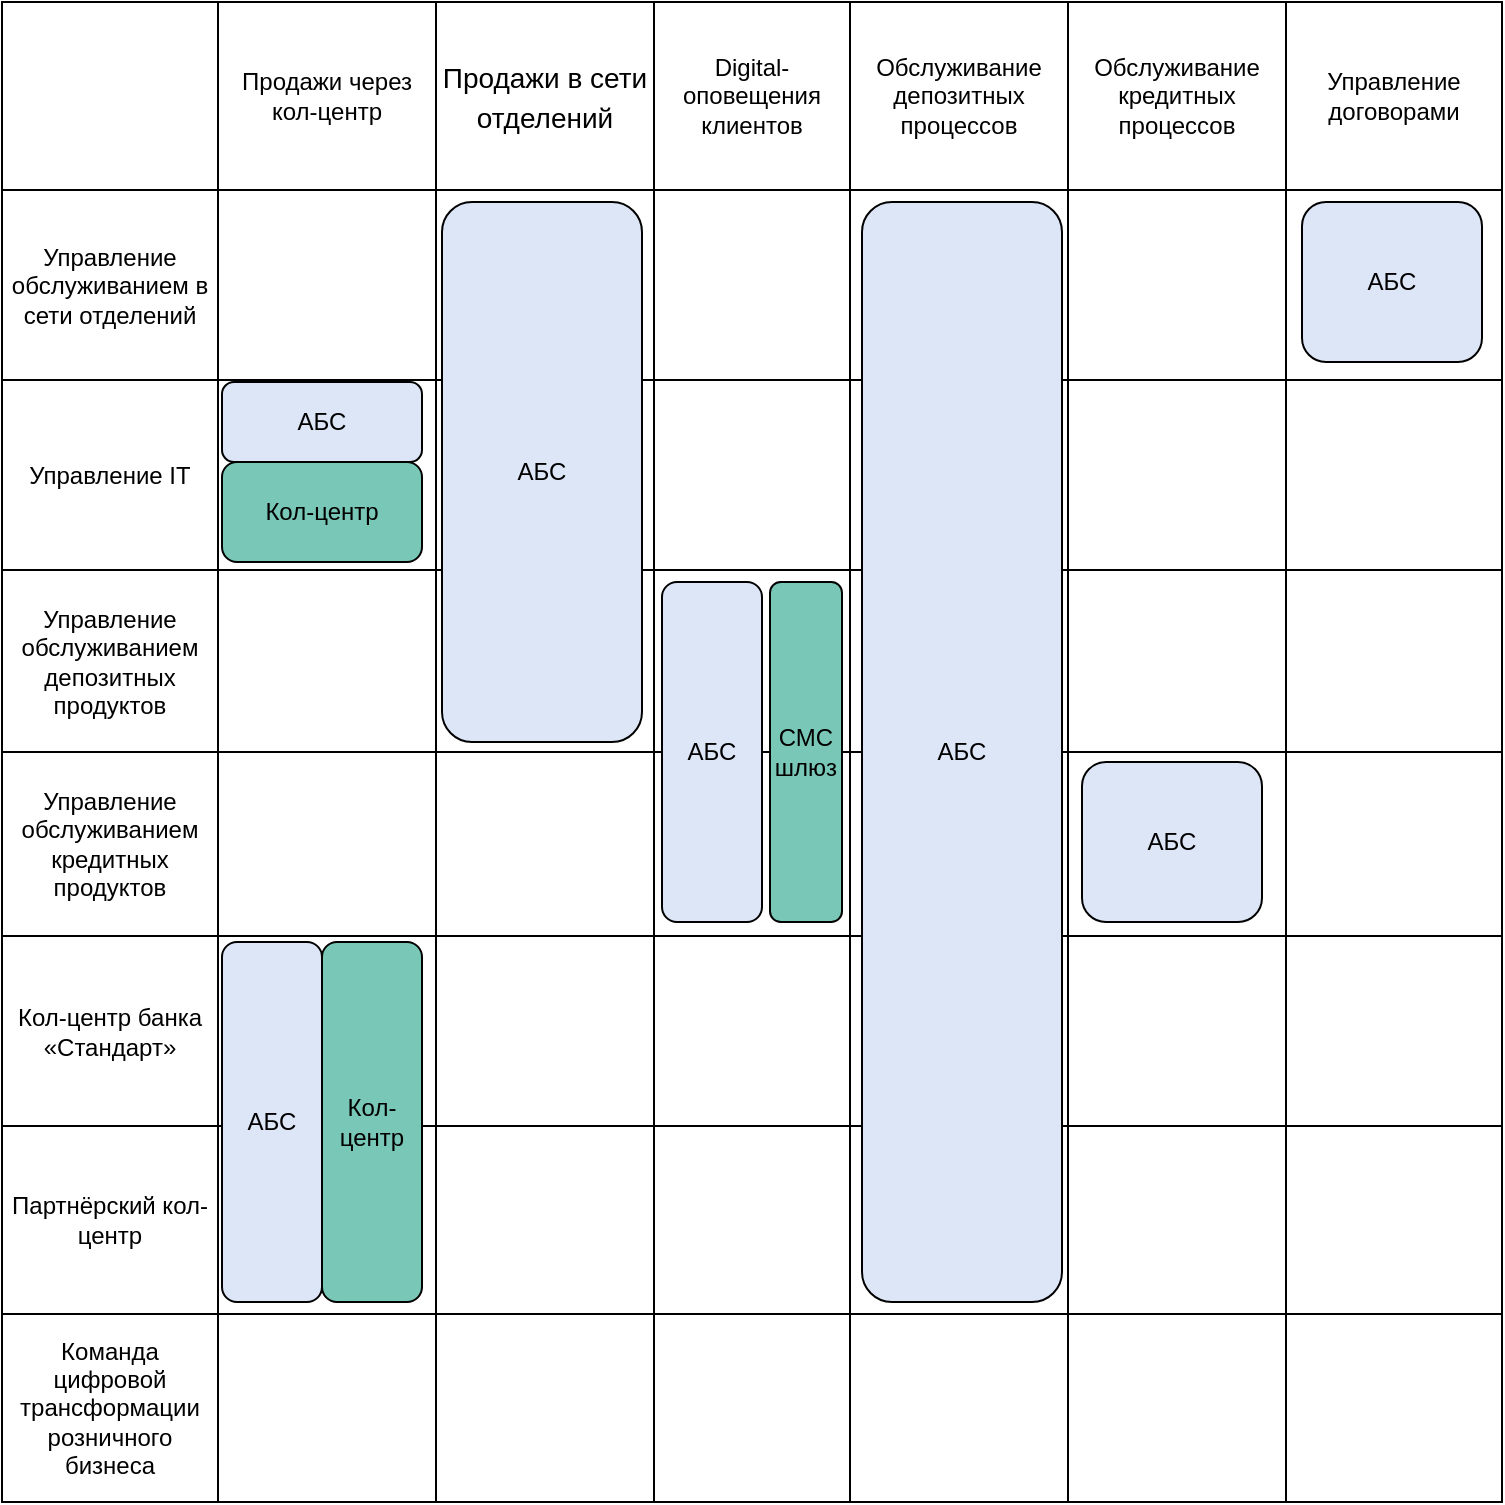 <mxfile version="26.0.3">
  <diagram name="Страница — 1" id="bmZvstxuSnhZ3gqmQiWi">
    <mxGraphModel dx="1434" dy="844" grid="1" gridSize="10" guides="1" tooltips="1" connect="1" arrows="1" fold="1" page="1" pageScale="1" pageWidth="827" pageHeight="1169" math="0" shadow="0">
      <root>
        <mxCell id="0" />
        <mxCell id="1" parent="0" />
        <mxCell id="D1Hiaziop_RmGOF_5sa1-60" value="" style="shape=table;startSize=0;container=1;collapsible=0;childLayout=tableLayout;" vertex="1" parent="1">
          <mxGeometry x="30" y="30" width="750" height="750" as="geometry" />
        </mxCell>
        <mxCell id="D1Hiaziop_RmGOF_5sa1-61" value="" style="shape=tableRow;horizontal=0;startSize=0;swimlaneHead=0;swimlaneBody=0;strokeColor=inherit;top=0;left=0;bottom=0;right=0;collapsible=0;dropTarget=0;fillColor=none;points=[[0,0.5],[1,0.5]];portConstraint=eastwest;fontSize=16;" vertex="1" parent="D1Hiaziop_RmGOF_5sa1-60">
          <mxGeometry width="750" height="94" as="geometry" />
        </mxCell>
        <mxCell id="D1Hiaziop_RmGOF_5sa1-62" value="" style="shape=partialRectangle;html=1;whiteSpace=wrap;connectable=0;strokeColor=inherit;overflow=hidden;fillColor=none;top=0;left=0;bottom=0;right=0;pointerEvents=1;fontSize=16;" vertex="1" parent="D1Hiaziop_RmGOF_5sa1-61">
          <mxGeometry width="108" height="94" as="geometry">
            <mxRectangle width="108" height="94" as="alternateBounds" />
          </mxGeometry>
        </mxCell>
        <mxCell id="D1Hiaziop_RmGOF_5sa1-63" value="Продажи через кол-центр" style="shape=partialRectangle;html=1;whiteSpace=wrap;connectable=0;strokeColor=inherit;overflow=hidden;fillColor=none;top=0;left=0;bottom=0;right=0;pointerEvents=1;" vertex="1" parent="D1Hiaziop_RmGOF_5sa1-61">
          <mxGeometry x="108" width="109" height="94" as="geometry">
            <mxRectangle width="109" height="94" as="alternateBounds" />
          </mxGeometry>
        </mxCell>
        <mxCell id="D1Hiaziop_RmGOF_5sa1-64" value="&lt;span style=&quot;font-family: Arial; font-size: 14px; background-color: rgb(255, 255, 255);&quot;&gt;Продажи в сети отделений&lt;/span&gt;" style="shape=partialRectangle;html=1;whiteSpace=wrap;connectable=0;strokeColor=inherit;overflow=hidden;fillColor=none;top=0;left=0;bottom=0;right=0;pointerEvents=1;fontSize=16;" vertex="1" parent="D1Hiaziop_RmGOF_5sa1-61">
          <mxGeometry x="217" width="109" height="94" as="geometry">
            <mxRectangle width="109" height="94" as="alternateBounds" />
          </mxGeometry>
        </mxCell>
        <mxCell id="D1Hiaziop_RmGOF_5sa1-85" value="Digital-оповещения клиентов" style="shape=partialRectangle;html=1;whiteSpace=wrap;connectable=0;strokeColor=inherit;overflow=hidden;fillColor=none;top=0;left=0;bottom=0;right=0;pointerEvents=1;" vertex="1" parent="D1Hiaziop_RmGOF_5sa1-61">
          <mxGeometry x="326" width="98" height="94" as="geometry">
            <mxRectangle width="98" height="94" as="alternateBounds" />
          </mxGeometry>
        </mxCell>
        <mxCell id="D1Hiaziop_RmGOF_5sa1-88" value="Обслуживание депозитных процессов" style="shape=partialRectangle;html=1;whiteSpace=wrap;connectable=0;strokeColor=inherit;overflow=hidden;fillColor=none;top=0;left=0;bottom=0;right=0;pointerEvents=1;" vertex="1" parent="D1Hiaziop_RmGOF_5sa1-61">
          <mxGeometry x="424" width="109" height="94" as="geometry">
            <mxRectangle width="109" height="94" as="alternateBounds" />
          </mxGeometry>
        </mxCell>
        <mxCell id="D1Hiaziop_RmGOF_5sa1-91" value="Обслуживание кредитных процессов" style="shape=partialRectangle;html=1;whiteSpace=wrap;connectable=0;strokeColor=inherit;overflow=hidden;fillColor=none;top=0;left=0;bottom=0;right=0;pointerEvents=1;" vertex="1" parent="D1Hiaziop_RmGOF_5sa1-61">
          <mxGeometry x="533" width="109" height="94" as="geometry">
            <mxRectangle width="109" height="94" as="alternateBounds" />
          </mxGeometry>
        </mxCell>
        <mxCell id="D1Hiaziop_RmGOF_5sa1-115" value="Управление договорами" style="shape=partialRectangle;html=1;whiteSpace=wrap;connectable=0;strokeColor=inherit;overflow=hidden;fillColor=none;top=0;left=0;bottom=0;right=0;pointerEvents=1;" vertex="1" parent="D1Hiaziop_RmGOF_5sa1-61">
          <mxGeometry x="642" width="108" height="94" as="geometry">
            <mxRectangle width="108" height="94" as="alternateBounds" />
          </mxGeometry>
        </mxCell>
        <mxCell id="D1Hiaziop_RmGOF_5sa1-65" value="" style="shape=tableRow;horizontal=0;startSize=0;swimlaneHead=0;swimlaneBody=0;strokeColor=inherit;top=0;left=0;bottom=0;right=0;collapsible=0;dropTarget=0;fillColor=none;points=[[0,0.5],[1,0.5]];portConstraint=eastwest;fontSize=16;" vertex="1" parent="D1Hiaziop_RmGOF_5sa1-60">
          <mxGeometry y="94" width="750" height="95" as="geometry" />
        </mxCell>
        <mxCell id="D1Hiaziop_RmGOF_5sa1-66" value="Управление обслуживанием в сети отделений" style="shape=partialRectangle;html=1;whiteSpace=wrap;connectable=0;strokeColor=inherit;overflow=hidden;fillColor=none;top=0;left=0;bottom=0;right=0;pointerEvents=1;" vertex="1" parent="D1Hiaziop_RmGOF_5sa1-65">
          <mxGeometry width="108" height="95" as="geometry">
            <mxRectangle width="108" height="95" as="alternateBounds" />
          </mxGeometry>
        </mxCell>
        <mxCell id="D1Hiaziop_RmGOF_5sa1-67" value="" style="shape=partialRectangle;html=1;whiteSpace=wrap;connectable=0;strokeColor=inherit;overflow=hidden;fillColor=none;top=0;left=0;bottom=0;right=0;pointerEvents=1;fontSize=16;" vertex="1" parent="D1Hiaziop_RmGOF_5sa1-65">
          <mxGeometry x="108" width="109" height="95" as="geometry">
            <mxRectangle width="109" height="95" as="alternateBounds" />
          </mxGeometry>
        </mxCell>
        <mxCell id="D1Hiaziop_RmGOF_5sa1-68" value="" style="shape=partialRectangle;html=1;whiteSpace=wrap;connectable=0;strokeColor=inherit;overflow=hidden;fillColor=none;top=0;left=0;bottom=0;right=0;pointerEvents=1;fontSize=16;" vertex="1" parent="D1Hiaziop_RmGOF_5sa1-65">
          <mxGeometry x="217" width="109" height="95" as="geometry">
            <mxRectangle width="109" height="95" as="alternateBounds" />
          </mxGeometry>
        </mxCell>
        <mxCell id="D1Hiaziop_RmGOF_5sa1-86" style="shape=partialRectangle;html=1;whiteSpace=wrap;connectable=0;strokeColor=inherit;overflow=hidden;fillColor=none;top=0;left=0;bottom=0;right=0;pointerEvents=1;fontSize=16;" vertex="1" parent="D1Hiaziop_RmGOF_5sa1-65">
          <mxGeometry x="326" width="98" height="95" as="geometry">
            <mxRectangle width="98" height="95" as="alternateBounds" />
          </mxGeometry>
        </mxCell>
        <mxCell id="D1Hiaziop_RmGOF_5sa1-89" style="shape=partialRectangle;html=1;whiteSpace=wrap;connectable=0;strokeColor=inherit;overflow=hidden;fillColor=none;top=0;left=0;bottom=0;right=0;pointerEvents=1;fontSize=16;" vertex="1" parent="D1Hiaziop_RmGOF_5sa1-65">
          <mxGeometry x="424" width="109" height="95" as="geometry">
            <mxRectangle width="109" height="95" as="alternateBounds" />
          </mxGeometry>
        </mxCell>
        <mxCell id="D1Hiaziop_RmGOF_5sa1-92" style="shape=partialRectangle;html=1;whiteSpace=wrap;connectable=0;strokeColor=inherit;overflow=hidden;fillColor=none;top=0;left=0;bottom=0;right=0;pointerEvents=1;fontSize=16;" vertex="1" parent="D1Hiaziop_RmGOF_5sa1-65">
          <mxGeometry x="533" width="109" height="95" as="geometry">
            <mxRectangle width="109" height="95" as="alternateBounds" />
          </mxGeometry>
        </mxCell>
        <mxCell id="D1Hiaziop_RmGOF_5sa1-116" style="shape=partialRectangle;html=1;whiteSpace=wrap;connectable=0;strokeColor=inherit;overflow=hidden;fillColor=none;top=0;left=0;bottom=0;right=0;pointerEvents=1;fontSize=16;" vertex="1" parent="D1Hiaziop_RmGOF_5sa1-65">
          <mxGeometry x="642" width="108" height="95" as="geometry">
            <mxRectangle width="108" height="95" as="alternateBounds" />
          </mxGeometry>
        </mxCell>
        <mxCell id="D1Hiaziop_RmGOF_5sa1-69" value="" style="shape=tableRow;horizontal=0;startSize=0;swimlaneHead=0;swimlaneBody=0;strokeColor=inherit;top=0;left=0;bottom=0;right=0;collapsible=0;dropTarget=0;fillColor=none;points=[[0,0.5],[1,0.5]];portConstraint=eastwest;fontSize=16;rounded=0;" vertex="1" parent="D1Hiaziop_RmGOF_5sa1-60">
          <mxGeometry y="189" width="750" height="95" as="geometry" />
        </mxCell>
        <mxCell id="D1Hiaziop_RmGOF_5sa1-70" value="Управление IT" style="shape=partialRectangle;html=1;whiteSpace=wrap;connectable=0;strokeColor=inherit;overflow=hidden;fillColor=none;top=0;left=0;bottom=0;right=0;pointerEvents=1;" vertex="1" parent="D1Hiaziop_RmGOF_5sa1-69">
          <mxGeometry width="108" height="95" as="geometry">
            <mxRectangle width="108" height="95" as="alternateBounds" />
          </mxGeometry>
        </mxCell>
        <mxCell id="D1Hiaziop_RmGOF_5sa1-71" value="" style="shape=partialRectangle;html=1;whiteSpace=wrap;connectable=0;strokeColor=inherit;overflow=hidden;fillColor=none;top=0;left=0;bottom=0;right=0;pointerEvents=1;fontSize=16;" vertex="1" parent="D1Hiaziop_RmGOF_5sa1-69">
          <mxGeometry x="108" width="109" height="95" as="geometry">
            <mxRectangle width="109" height="95" as="alternateBounds" />
          </mxGeometry>
        </mxCell>
        <mxCell id="D1Hiaziop_RmGOF_5sa1-72" value="" style="shape=partialRectangle;html=1;whiteSpace=wrap;connectable=0;strokeColor=inherit;overflow=hidden;fillColor=none;top=0;left=0;bottom=0;right=0;pointerEvents=1;fontSize=16;" vertex="1" parent="D1Hiaziop_RmGOF_5sa1-69">
          <mxGeometry x="217" width="109" height="95" as="geometry">
            <mxRectangle width="109" height="95" as="alternateBounds" />
          </mxGeometry>
        </mxCell>
        <mxCell id="D1Hiaziop_RmGOF_5sa1-87" style="shape=partialRectangle;html=1;whiteSpace=wrap;connectable=0;strokeColor=inherit;overflow=hidden;fillColor=none;top=0;left=0;bottom=0;right=0;pointerEvents=1;fontSize=16;" vertex="1" parent="D1Hiaziop_RmGOF_5sa1-69">
          <mxGeometry x="326" width="98" height="95" as="geometry">
            <mxRectangle width="98" height="95" as="alternateBounds" />
          </mxGeometry>
        </mxCell>
        <mxCell id="D1Hiaziop_RmGOF_5sa1-90" style="shape=partialRectangle;html=1;whiteSpace=wrap;connectable=0;strokeColor=inherit;overflow=hidden;fillColor=none;top=0;left=0;bottom=0;right=0;pointerEvents=1;fontSize=16;" vertex="1" parent="D1Hiaziop_RmGOF_5sa1-69">
          <mxGeometry x="424" width="109" height="95" as="geometry">
            <mxRectangle width="109" height="95" as="alternateBounds" />
          </mxGeometry>
        </mxCell>
        <mxCell id="D1Hiaziop_RmGOF_5sa1-93" style="shape=partialRectangle;html=1;whiteSpace=wrap;connectable=0;strokeColor=inherit;overflow=hidden;fillColor=none;top=0;left=0;bottom=0;right=0;pointerEvents=1;fontSize=16;" vertex="1" parent="D1Hiaziop_RmGOF_5sa1-69">
          <mxGeometry x="533" width="109" height="95" as="geometry">
            <mxRectangle width="109" height="95" as="alternateBounds" />
          </mxGeometry>
        </mxCell>
        <mxCell id="D1Hiaziop_RmGOF_5sa1-117" style="shape=partialRectangle;html=1;whiteSpace=wrap;connectable=0;strokeColor=inherit;overflow=hidden;fillColor=none;top=0;left=0;bottom=0;right=0;pointerEvents=1;fontSize=16;" vertex="1" parent="D1Hiaziop_RmGOF_5sa1-69">
          <mxGeometry x="642" width="108" height="95" as="geometry">
            <mxRectangle width="108" height="95" as="alternateBounds" />
          </mxGeometry>
        </mxCell>
        <mxCell id="D1Hiaziop_RmGOF_5sa1-121" style="shape=tableRow;horizontal=0;startSize=0;swimlaneHead=0;swimlaneBody=0;strokeColor=inherit;top=0;left=0;bottom=0;right=0;collapsible=0;dropTarget=0;fillColor=none;points=[[0,0.5],[1,0.5]];portConstraint=eastwest;fontSize=16;rounded=0;" vertex="1" parent="D1Hiaziop_RmGOF_5sa1-60">
          <mxGeometry y="284" width="750" height="91" as="geometry" />
        </mxCell>
        <mxCell id="D1Hiaziop_RmGOF_5sa1-122" value="Управление обслуживанием депозитных продуктов" style="shape=partialRectangle;html=1;whiteSpace=wrap;connectable=0;strokeColor=inherit;overflow=hidden;fillColor=none;top=0;left=0;bottom=0;right=0;pointerEvents=1;" vertex="1" parent="D1Hiaziop_RmGOF_5sa1-121">
          <mxGeometry width="108" height="91" as="geometry">
            <mxRectangle width="108" height="91" as="alternateBounds" />
          </mxGeometry>
        </mxCell>
        <mxCell id="D1Hiaziop_RmGOF_5sa1-123" style="shape=partialRectangle;html=1;whiteSpace=wrap;connectable=0;strokeColor=inherit;overflow=hidden;fillColor=none;top=0;left=0;bottom=0;right=0;pointerEvents=1;fontSize=16;" vertex="1" parent="D1Hiaziop_RmGOF_5sa1-121">
          <mxGeometry x="108" width="109" height="91" as="geometry">
            <mxRectangle width="109" height="91" as="alternateBounds" />
          </mxGeometry>
        </mxCell>
        <mxCell id="D1Hiaziop_RmGOF_5sa1-124" style="shape=partialRectangle;html=1;whiteSpace=wrap;connectable=0;strokeColor=inherit;overflow=hidden;fillColor=none;top=0;left=0;bottom=0;right=0;pointerEvents=1;fontSize=16;" vertex="1" parent="D1Hiaziop_RmGOF_5sa1-121">
          <mxGeometry x="217" width="109" height="91" as="geometry">
            <mxRectangle width="109" height="91" as="alternateBounds" />
          </mxGeometry>
        </mxCell>
        <mxCell id="D1Hiaziop_RmGOF_5sa1-125" style="shape=partialRectangle;html=1;whiteSpace=wrap;connectable=0;strokeColor=inherit;overflow=hidden;fillColor=none;top=0;left=0;bottom=0;right=0;pointerEvents=1;fontSize=16;" vertex="1" parent="D1Hiaziop_RmGOF_5sa1-121">
          <mxGeometry x="326" width="98" height="91" as="geometry">
            <mxRectangle width="98" height="91" as="alternateBounds" />
          </mxGeometry>
        </mxCell>
        <mxCell id="D1Hiaziop_RmGOF_5sa1-126" style="shape=partialRectangle;html=1;whiteSpace=wrap;connectable=0;strokeColor=inherit;overflow=hidden;fillColor=none;top=0;left=0;bottom=0;right=0;pointerEvents=1;fontSize=16;" vertex="1" parent="D1Hiaziop_RmGOF_5sa1-121">
          <mxGeometry x="424" width="109" height="91" as="geometry">
            <mxRectangle width="109" height="91" as="alternateBounds" />
          </mxGeometry>
        </mxCell>
        <mxCell id="D1Hiaziop_RmGOF_5sa1-127" style="shape=partialRectangle;html=1;whiteSpace=wrap;connectable=0;strokeColor=inherit;overflow=hidden;fillColor=none;top=0;left=0;bottom=0;right=0;pointerEvents=1;fontSize=16;" vertex="1" parent="D1Hiaziop_RmGOF_5sa1-121">
          <mxGeometry x="533" width="109" height="91" as="geometry">
            <mxRectangle width="109" height="91" as="alternateBounds" />
          </mxGeometry>
        </mxCell>
        <mxCell id="D1Hiaziop_RmGOF_5sa1-128" style="shape=partialRectangle;html=1;whiteSpace=wrap;connectable=0;strokeColor=inherit;overflow=hidden;fillColor=none;top=0;left=0;bottom=0;right=0;pointerEvents=1;fontSize=16;" vertex="1" parent="D1Hiaziop_RmGOF_5sa1-121">
          <mxGeometry x="642" width="108" height="91" as="geometry">
            <mxRectangle width="108" height="91" as="alternateBounds" />
          </mxGeometry>
        </mxCell>
        <mxCell id="D1Hiaziop_RmGOF_5sa1-108" style="shape=tableRow;horizontal=0;startSize=0;swimlaneHead=0;swimlaneBody=0;strokeColor=inherit;top=0;left=0;bottom=0;right=0;collapsible=0;dropTarget=0;fillColor=none;points=[[0,0.5],[1,0.5]];portConstraint=eastwest;fontSize=16;rounded=0;" vertex="1" parent="D1Hiaziop_RmGOF_5sa1-60">
          <mxGeometry y="375" width="750" height="92" as="geometry" />
        </mxCell>
        <mxCell id="D1Hiaziop_RmGOF_5sa1-109" value="Управление обслуживанием кредитных продуктов" style="shape=partialRectangle;html=1;whiteSpace=wrap;connectable=0;strokeColor=inherit;overflow=hidden;fillColor=none;top=0;left=0;bottom=0;right=0;pointerEvents=1;" vertex="1" parent="D1Hiaziop_RmGOF_5sa1-108">
          <mxGeometry width="108" height="92" as="geometry">
            <mxRectangle width="108" height="92" as="alternateBounds" />
          </mxGeometry>
        </mxCell>
        <mxCell id="D1Hiaziop_RmGOF_5sa1-110" style="shape=partialRectangle;html=1;whiteSpace=wrap;connectable=0;strokeColor=inherit;overflow=hidden;fillColor=none;top=0;left=0;bottom=0;right=0;pointerEvents=1;fontSize=16;" vertex="1" parent="D1Hiaziop_RmGOF_5sa1-108">
          <mxGeometry x="108" width="109" height="92" as="geometry">
            <mxRectangle width="109" height="92" as="alternateBounds" />
          </mxGeometry>
        </mxCell>
        <mxCell id="D1Hiaziop_RmGOF_5sa1-111" style="shape=partialRectangle;html=1;whiteSpace=wrap;connectable=0;strokeColor=inherit;overflow=hidden;fillColor=none;top=0;left=0;bottom=0;right=0;pointerEvents=1;fontSize=16;" vertex="1" parent="D1Hiaziop_RmGOF_5sa1-108">
          <mxGeometry x="217" width="109" height="92" as="geometry">
            <mxRectangle width="109" height="92" as="alternateBounds" />
          </mxGeometry>
        </mxCell>
        <mxCell id="D1Hiaziop_RmGOF_5sa1-112" style="shape=partialRectangle;html=1;whiteSpace=wrap;connectable=0;strokeColor=inherit;overflow=hidden;fillColor=none;top=0;left=0;bottom=0;right=0;pointerEvents=1;fontSize=16;" vertex="1" parent="D1Hiaziop_RmGOF_5sa1-108">
          <mxGeometry x="326" width="98" height="92" as="geometry">
            <mxRectangle width="98" height="92" as="alternateBounds" />
          </mxGeometry>
        </mxCell>
        <mxCell id="D1Hiaziop_RmGOF_5sa1-113" style="shape=partialRectangle;html=1;whiteSpace=wrap;connectable=0;strokeColor=inherit;overflow=hidden;fillColor=none;top=0;left=0;bottom=0;right=0;pointerEvents=1;fontSize=16;" vertex="1" parent="D1Hiaziop_RmGOF_5sa1-108">
          <mxGeometry x="424" width="109" height="92" as="geometry">
            <mxRectangle width="109" height="92" as="alternateBounds" />
          </mxGeometry>
        </mxCell>
        <mxCell id="D1Hiaziop_RmGOF_5sa1-114" style="shape=partialRectangle;html=1;whiteSpace=wrap;connectable=0;strokeColor=inherit;overflow=hidden;fillColor=none;top=0;left=0;bottom=0;right=0;pointerEvents=1;fontSize=16;" vertex="1" parent="D1Hiaziop_RmGOF_5sa1-108">
          <mxGeometry x="533" width="109" height="92" as="geometry">
            <mxRectangle width="109" height="92" as="alternateBounds" />
          </mxGeometry>
        </mxCell>
        <mxCell id="D1Hiaziop_RmGOF_5sa1-118" style="shape=partialRectangle;html=1;whiteSpace=wrap;connectable=0;strokeColor=inherit;overflow=hidden;fillColor=none;top=0;left=0;bottom=0;right=0;pointerEvents=1;fontSize=16;" vertex="1" parent="D1Hiaziop_RmGOF_5sa1-108">
          <mxGeometry x="642" width="108" height="92" as="geometry">
            <mxRectangle width="108" height="92" as="alternateBounds" />
          </mxGeometry>
        </mxCell>
        <mxCell id="D1Hiaziop_RmGOF_5sa1-101" style="shape=tableRow;horizontal=0;startSize=0;swimlaneHead=0;swimlaneBody=0;strokeColor=inherit;top=0;left=0;bottom=0;right=0;collapsible=0;dropTarget=0;fillColor=none;points=[[0,0.5],[1,0.5]];portConstraint=eastwest;fontSize=16;rounded=0;" vertex="1" parent="D1Hiaziop_RmGOF_5sa1-60">
          <mxGeometry y="467" width="750" height="95" as="geometry" />
        </mxCell>
        <mxCell id="D1Hiaziop_RmGOF_5sa1-102" value="Кол-центр банка «Стандарт»" style="shape=partialRectangle;html=1;whiteSpace=wrap;connectable=0;strokeColor=inherit;overflow=hidden;fillColor=none;top=0;left=0;bottom=0;right=0;pointerEvents=1;" vertex="1" parent="D1Hiaziop_RmGOF_5sa1-101">
          <mxGeometry width="108" height="95" as="geometry">
            <mxRectangle width="108" height="95" as="alternateBounds" />
          </mxGeometry>
        </mxCell>
        <mxCell id="D1Hiaziop_RmGOF_5sa1-103" style="shape=partialRectangle;html=1;whiteSpace=wrap;connectable=0;strokeColor=inherit;overflow=hidden;fillColor=none;top=0;left=0;bottom=0;right=0;pointerEvents=1;fontSize=16;" vertex="1" parent="D1Hiaziop_RmGOF_5sa1-101">
          <mxGeometry x="108" width="109" height="95" as="geometry">
            <mxRectangle width="109" height="95" as="alternateBounds" />
          </mxGeometry>
        </mxCell>
        <mxCell id="D1Hiaziop_RmGOF_5sa1-104" style="shape=partialRectangle;html=1;whiteSpace=wrap;connectable=0;strokeColor=inherit;overflow=hidden;fillColor=none;top=0;left=0;bottom=0;right=0;pointerEvents=1;fontSize=16;" vertex="1" parent="D1Hiaziop_RmGOF_5sa1-101">
          <mxGeometry x="217" width="109" height="95" as="geometry">
            <mxRectangle width="109" height="95" as="alternateBounds" />
          </mxGeometry>
        </mxCell>
        <mxCell id="D1Hiaziop_RmGOF_5sa1-105" style="shape=partialRectangle;html=1;whiteSpace=wrap;connectable=0;strokeColor=inherit;overflow=hidden;fillColor=none;top=0;left=0;bottom=0;right=0;pointerEvents=1;fontSize=16;" vertex="1" parent="D1Hiaziop_RmGOF_5sa1-101">
          <mxGeometry x="326" width="98" height="95" as="geometry">
            <mxRectangle width="98" height="95" as="alternateBounds" />
          </mxGeometry>
        </mxCell>
        <mxCell id="D1Hiaziop_RmGOF_5sa1-106" style="shape=partialRectangle;html=1;whiteSpace=wrap;connectable=0;strokeColor=inherit;overflow=hidden;fillColor=none;top=0;left=0;bottom=0;right=0;pointerEvents=1;fontSize=16;" vertex="1" parent="D1Hiaziop_RmGOF_5sa1-101">
          <mxGeometry x="424" width="109" height="95" as="geometry">
            <mxRectangle width="109" height="95" as="alternateBounds" />
          </mxGeometry>
        </mxCell>
        <mxCell id="D1Hiaziop_RmGOF_5sa1-107" style="shape=partialRectangle;html=1;whiteSpace=wrap;connectable=0;strokeColor=inherit;overflow=hidden;fillColor=none;top=0;left=0;bottom=0;right=0;pointerEvents=1;fontSize=16;" vertex="1" parent="D1Hiaziop_RmGOF_5sa1-101">
          <mxGeometry x="533" width="109" height="95" as="geometry">
            <mxRectangle width="109" height="95" as="alternateBounds" />
          </mxGeometry>
        </mxCell>
        <mxCell id="D1Hiaziop_RmGOF_5sa1-119" style="shape=partialRectangle;html=1;whiteSpace=wrap;connectable=0;strokeColor=inherit;overflow=hidden;fillColor=none;top=0;left=0;bottom=0;right=0;pointerEvents=1;fontSize=16;" vertex="1" parent="D1Hiaziop_RmGOF_5sa1-101">
          <mxGeometry x="642" width="108" height="95" as="geometry">
            <mxRectangle width="108" height="95" as="alternateBounds" />
          </mxGeometry>
        </mxCell>
        <mxCell id="D1Hiaziop_RmGOF_5sa1-94" style="shape=tableRow;horizontal=0;startSize=0;swimlaneHead=0;swimlaneBody=0;strokeColor=inherit;top=0;left=0;bottom=0;right=0;collapsible=0;dropTarget=0;fillColor=none;points=[[0,0.5],[1,0.5]];portConstraint=eastwest;fontSize=16;rounded=0;" vertex="1" parent="D1Hiaziop_RmGOF_5sa1-60">
          <mxGeometry y="562" width="750" height="94" as="geometry" />
        </mxCell>
        <mxCell id="D1Hiaziop_RmGOF_5sa1-95" value="Партнёрский кол-центр" style="shape=partialRectangle;html=1;whiteSpace=wrap;connectable=0;strokeColor=inherit;overflow=hidden;fillColor=none;top=0;left=0;bottom=0;right=0;pointerEvents=1;" vertex="1" parent="D1Hiaziop_RmGOF_5sa1-94">
          <mxGeometry width="108" height="94" as="geometry">
            <mxRectangle width="108" height="94" as="alternateBounds" />
          </mxGeometry>
        </mxCell>
        <mxCell id="D1Hiaziop_RmGOF_5sa1-96" style="shape=partialRectangle;html=1;whiteSpace=wrap;connectable=0;strokeColor=inherit;overflow=hidden;fillColor=none;top=0;left=0;bottom=0;right=0;pointerEvents=1;fontSize=16;" vertex="1" parent="D1Hiaziop_RmGOF_5sa1-94">
          <mxGeometry x="108" width="109" height="94" as="geometry">
            <mxRectangle width="109" height="94" as="alternateBounds" />
          </mxGeometry>
        </mxCell>
        <mxCell id="D1Hiaziop_RmGOF_5sa1-97" style="shape=partialRectangle;html=1;whiteSpace=wrap;connectable=0;strokeColor=inherit;overflow=hidden;fillColor=none;top=0;left=0;bottom=0;right=0;pointerEvents=1;fontSize=16;" vertex="1" parent="D1Hiaziop_RmGOF_5sa1-94">
          <mxGeometry x="217" width="109" height="94" as="geometry">
            <mxRectangle width="109" height="94" as="alternateBounds" />
          </mxGeometry>
        </mxCell>
        <mxCell id="D1Hiaziop_RmGOF_5sa1-98" style="shape=partialRectangle;html=1;whiteSpace=wrap;connectable=0;strokeColor=inherit;overflow=hidden;fillColor=none;top=0;left=0;bottom=0;right=0;pointerEvents=1;fontSize=16;" vertex="1" parent="D1Hiaziop_RmGOF_5sa1-94">
          <mxGeometry x="326" width="98" height="94" as="geometry">
            <mxRectangle width="98" height="94" as="alternateBounds" />
          </mxGeometry>
        </mxCell>
        <mxCell id="D1Hiaziop_RmGOF_5sa1-99" style="shape=partialRectangle;html=1;whiteSpace=wrap;connectable=0;strokeColor=inherit;overflow=hidden;fillColor=none;top=0;left=0;bottom=0;right=0;pointerEvents=1;fontSize=16;" vertex="1" parent="D1Hiaziop_RmGOF_5sa1-94">
          <mxGeometry x="424" width="109" height="94" as="geometry">
            <mxRectangle width="109" height="94" as="alternateBounds" />
          </mxGeometry>
        </mxCell>
        <mxCell id="D1Hiaziop_RmGOF_5sa1-100" style="shape=partialRectangle;html=1;whiteSpace=wrap;connectable=0;strokeColor=inherit;overflow=hidden;fillColor=none;top=0;left=0;bottom=0;right=0;pointerEvents=1;fontSize=16;" vertex="1" parent="D1Hiaziop_RmGOF_5sa1-94">
          <mxGeometry x="533" width="109" height="94" as="geometry">
            <mxRectangle width="109" height="94" as="alternateBounds" />
          </mxGeometry>
        </mxCell>
        <mxCell id="D1Hiaziop_RmGOF_5sa1-120" style="shape=partialRectangle;html=1;whiteSpace=wrap;connectable=0;strokeColor=inherit;overflow=hidden;fillColor=none;top=0;left=0;bottom=0;right=0;pointerEvents=1;fontSize=16;" vertex="1" parent="D1Hiaziop_RmGOF_5sa1-94">
          <mxGeometry x="642" width="108" height="94" as="geometry">
            <mxRectangle width="108" height="94" as="alternateBounds" />
          </mxGeometry>
        </mxCell>
        <mxCell id="D1Hiaziop_RmGOF_5sa1-129" style="shape=tableRow;horizontal=0;startSize=0;swimlaneHead=0;swimlaneBody=0;strokeColor=inherit;top=0;left=0;bottom=0;right=0;collapsible=0;dropTarget=0;fillColor=none;points=[[0,0.5],[1,0.5]];portConstraint=eastwest;fontSize=16;rounded=0;" vertex="1" parent="D1Hiaziop_RmGOF_5sa1-60">
          <mxGeometry y="656" width="750" height="94" as="geometry" />
        </mxCell>
        <mxCell id="D1Hiaziop_RmGOF_5sa1-130" value="Команда цифровой трансформации розничного бизнеса" style="shape=partialRectangle;html=1;whiteSpace=wrap;connectable=0;strokeColor=inherit;overflow=hidden;fillColor=none;top=0;left=0;bottom=0;right=0;pointerEvents=1;" vertex="1" parent="D1Hiaziop_RmGOF_5sa1-129">
          <mxGeometry width="108" height="94" as="geometry">
            <mxRectangle width="108" height="94" as="alternateBounds" />
          </mxGeometry>
        </mxCell>
        <mxCell id="D1Hiaziop_RmGOF_5sa1-131" style="shape=partialRectangle;html=1;whiteSpace=wrap;connectable=0;strokeColor=inherit;overflow=hidden;fillColor=none;top=0;left=0;bottom=0;right=0;pointerEvents=1;fontSize=16;" vertex="1" parent="D1Hiaziop_RmGOF_5sa1-129">
          <mxGeometry x="108" width="109" height="94" as="geometry">
            <mxRectangle width="109" height="94" as="alternateBounds" />
          </mxGeometry>
        </mxCell>
        <mxCell id="D1Hiaziop_RmGOF_5sa1-132" style="shape=partialRectangle;html=1;whiteSpace=wrap;connectable=0;strokeColor=inherit;overflow=hidden;fillColor=none;top=0;left=0;bottom=0;right=0;pointerEvents=1;fontSize=16;" vertex="1" parent="D1Hiaziop_RmGOF_5sa1-129">
          <mxGeometry x="217" width="109" height="94" as="geometry">
            <mxRectangle width="109" height="94" as="alternateBounds" />
          </mxGeometry>
        </mxCell>
        <mxCell id="D1Hiaziop_RmGOF_5sa1-133" style="shape=partialRectangle;html=1;whiteSpace=wrap;connectable=0;strokeColor=inherit;overflow=hidden;fillColor=none;top=0;left=0;bottom=0;right=0;pointerEvents=1;fontSize=16;" vertex="1" parent="D1Hiaziop_RmGOF_5sa1-129">
          <mxGeometry x="326" width="98" height="94" as="geometry">
            <mxRectangle width="98" height="94" as="alternateBounds" />
          </mxGeometry>
        </mxCell>
        <mxCell id="D1Hiaziop_RmGOF_5sa1-134" style="shape=partialRectangle;html=1;whiteSpace=wrap;connectable=0;strokeColor=inherit;overflow=hidden;fillColor=none;top=0;left=0;bottom=0;right=0;pointerEvents=1;fontSize=16;" vertex="1" parent="D1Hiaziop_RmGOF_5sa1-129">
          <mxGeometry x="424" width="109" height="94" as="geometry">
            <mxRectangle width="109" height="94" as="alternateBounds" />
          </mxGeometry>
        </mxCell>
        <mxCell id="D1Hiaziop_RmGOF_5sa1-135" style="shape=partialRectangle;html=1;whiteSpace=wrap;connectable=0;strokeColor=inherit;overflow=hidden;fillColor=none;top=0;left=0;bottom=0;right=0;pointerEvents=1;fontSize=16;" vertex="1" parent="D1Hiaziop_RmGOF_5sa1-129">
          <mxGeometry x="533" width="109" height="94" as="geometry">
            <mxRectangle width="109" height="94" as="alternateBounds" />
          </mxGeometry>
        </mxCell>
        <mxCell id="D1Hiaziop_RmGOF_5sa1-136" style="shape=partialRectangle;html=1;whiteSpace=wrap;connectable=0;strokeColor=inherit;overflow=hidden;fillColor=none;top=0;left=0;bottom=0;right=0;pointerEvents=1;fontSize=16;" vertex="1" parent="D1Hiaziop_RmGOF_5sa1-129">
          <mxGeometry x="642" width="108" height="94" as="geometry">
            <mxRectangle width="108" height="94" as="alternateBounds" />
          </mxGeometry>
        </mxCell>
        <mxCell id="D1Hiaziop_RmGOF_5sa1-138" value="АБС" style="rounded=1;whiteSpace=wrap;html=1;fillColor=light-dark(#dde6f7, #ededed);" vertex="1" parent="1">
          <mxGeometry x="460" y="130" width="100" height="550" as="geometry" />
        </mxCell>
        <mxCell id="D1Hiaziop_RmGOF_5sa1-139" value="АБС" style="rounded=1;whiteSpace=wrap;html=1;fillColor=light-dark(#dde6f7, #ededed);" vertex="1" parent="1">
          <mxGeometry x="140" y="500" width="50" height="180" as="geometry" />
        </mxCell>
        <mxCell id="D1Hiaziop_RmGOF_5sa1-140" value="Кол-центр" style="rounded=1;whiteSpace=wrap;html=1;fillColor=light-dark(#79c7b7, #ededed);" vertex="1" parent="1">
          <mxGeometry x="190" y="500" width="50" height="180" as="geometry" />
        </mxCell>
        <mxCell id="D1Hiaziop_RmGOF_5sa1-141" value="АБС" style="rounded=1;whiteSpace=wrap;html=1;fillColor=light-dark(#dde6f7, #ededed);" vertex="1" parent="1">
          <mxGeometry x="140" y="220" width="100" height="40" as="geometry" />
        </mxCell>
        <mxCell id="D1Hiaziop_RmGOF_5sa1-142" value="Кол-центр" style="rounded=1;whiteSpace=wrap;html=1;fillColor=light-dark(#79c7b7, #ededed);" vertex="1" parent="1">
          <mxGeometry x="140" y="260" width="100" height="50" as="geometry" />
        </mxCell>
        <mxCell id="D1Hiaziop_RmGOF_5sa1-143" value="АБС" style="rounded=1;whiteSpace=wrap;html=1;fillColor=light-dark(#dde6f7, #ededed);" vertex="1" parent="1">
          <mxGeometry x="250" y="130" width="100" height="270" as="geometry" />
        </mxCell>
        <mxCell id="D1Hiaziop_RmGOF_5sa1-144" value="АБС" style="rounded=1;whiteSpace=wrap;html=1;fillColor=light-dark(#dde6f7, #ededed);" vertex="1" parent="1">
          <mxGeometry x="360" y="320" width="50" height="170" as="geometry" />
        </mxCell>
        <mxCell id="D1Hiaziop_RmGOF_5sa1-146" value="СМС шлюз" style="rounded=1;whiteSpace=wrap;html=1;fillColor=light-dark(#79c7b7, #ededed);" vertex="1" parent="1">
          <mxGeometry x="414" y="320" width="36" height="170" as="geometry" />
        </mxCell>
        <mxCell id="D1Hiaziop_RmGOF_5sa1-147" value="АБС" style="rounded=1;whiteSpace=wrap;html=1;fillColor=light-dark(#dde6f7, #ededed);" vertex="1" parent="1">
          <mxGeometry x="570" y="410" width="90" height="80" as="geometry" />
        </mxCell>
        <mxCell id="D1Hiaziop_RmGOF_5sa1-148" value="АБС" style="rounded=1;whiteSpace=wrap;html=1;fillColor=light-dark(#dde6f7, #ededed);" vertex="1" parent="1">
          <mxGeometry x="680" y="130" width="90" height="80" as="geometry" />
        </mxCell>
      </root>
    </mxGraphModel>
  </diagram>
</mxfile>
